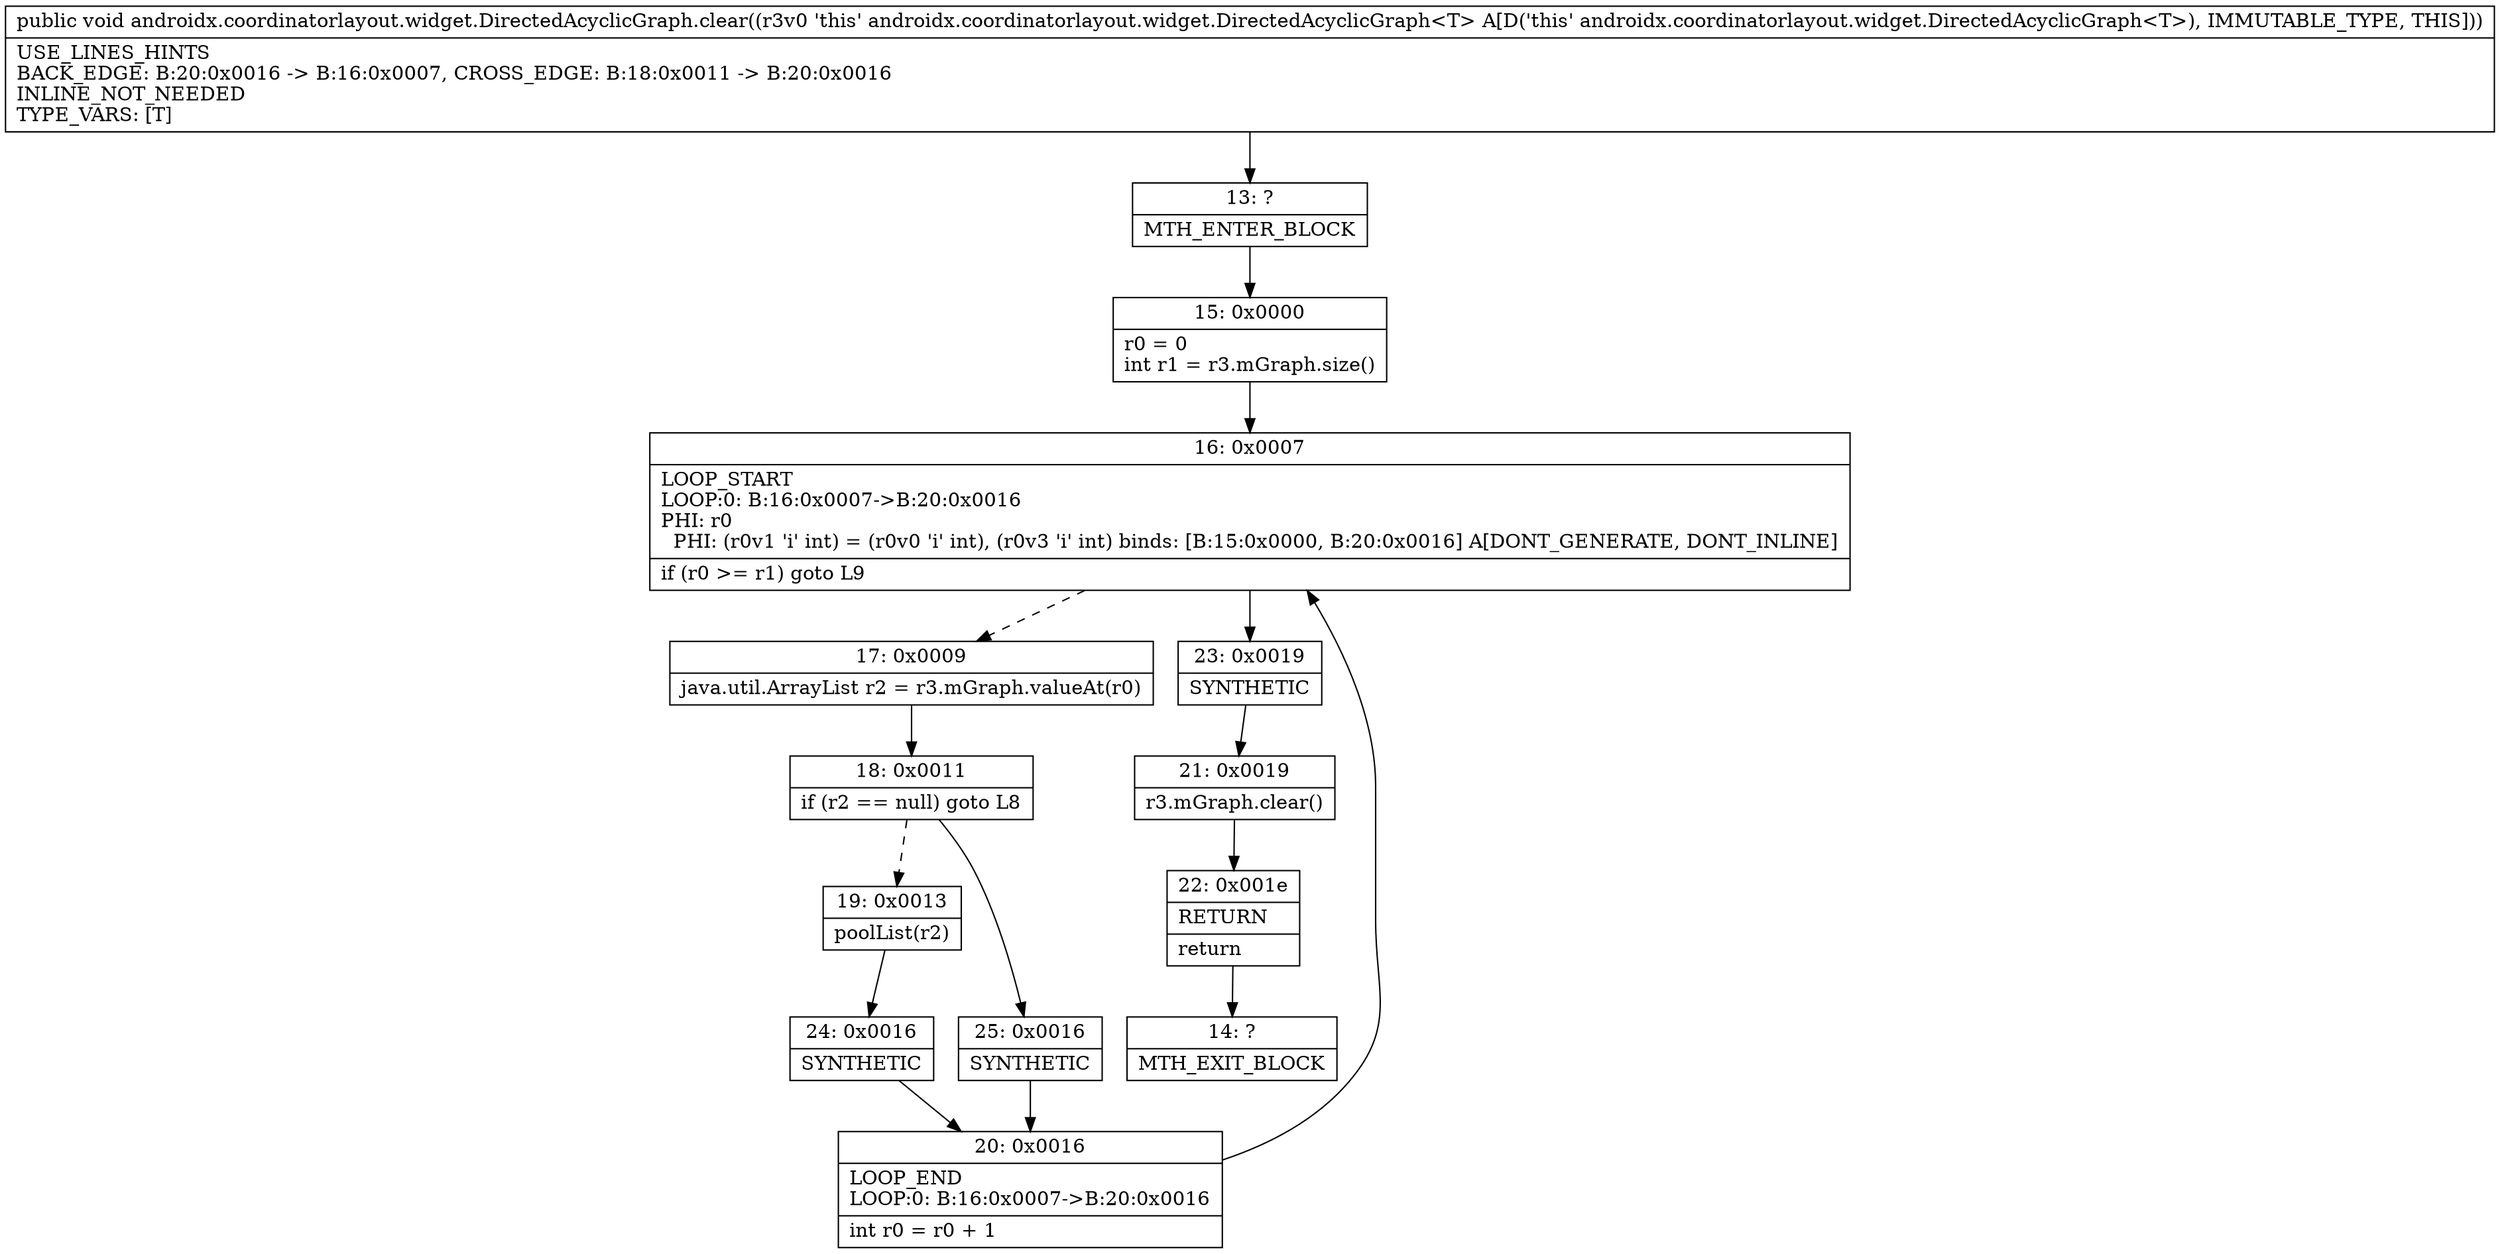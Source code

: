 digraph "CFG forandroidx.coordinatorlayout.widget.DirectedAcyclicGraph.clear()V" {
Node_13 [shape=record,label="{13\:\ ?|MTH_ENTER_BLOCK\l}"];
Node_15 [shape=record,label="{15\:\ 0x0000|r0 = 0\lint r1 = r3.mGraph.size()\l}"];
Node_16 [shape=record,label="{16\:\ 0x0007|LOOP_START\lLOOP:0: B:16:0x0007\-\>B:20:0x0016\lPHI: r0 \l  PHI: (r0v1 'i' int) = (r0v0 'i' int), (r0v3 'i' int) binds: [B:15:0x0000, B:20:0x0016] A[DONT_GENERATE, DONT_INLINE]\l|if (r0 \>= r1) goto L9\l}"];
Node_17 [shape=record,label="{17\:\ 0x0009|java.util.ArrayList r2 = r3.mGraph.valueAt(r0)\l}"];
Node_18 [shape=record,label="{18\:\ 0x0011|if (r2 == null) goto L8\l}"];
Node_19 [shape=record,label="{19\:\ 0x0013|poolList(r2)\l}"];
Node_24 [shape=record,label="{24\:\ 0x0016|SYNTHETIC\l}"];
Node_20 [shape=record,label="{20\:\ 0x0016|LOOP_END\lLOOP:0: B:16:0x0007\-\>B:20:0x0016\l|int r0 = r0 + 1\l}"];
Node_25 [shape=record,label="{25\:\ 0x0016|SYNTHETIC\l}"];
Node_23 [shape=record,label="{23\:\ 0x0019|SYNTHETIC\l}"];
Node_21 [shape=record,label="{21\:\ 0x0019|r3.mGraph.clear()\l}"];
Node_22 [shape=record,label="{22\:\ 0x001e|RETURN\l|return\l}"];
Node_14 [shape=record,label="{14\:\ ?|MTH_EXIT_BLOCK\l}"];
MethodNode[shape=record,label="{public void androidx.coordinatorlayout.widget.DirectedAcyclicGraph.clear((r3v0 'this' androidx.coordinatorlayout.widget.DirectedAcyclicGraph\<T\> A[D('this' androidx.coordinatorlayout.widget.DirectedAcyclicGraph\<T\>), IMMUTABLE_TYPE, THIS]))  | USE_LINES_HINTS\lBACK_EDGE: B:20:0x0016 \-\> B:16:0x0007, CROSS_EDGE: B:18:0x0011 \-\> B:20:0x0016\lINLINE_NOT_NEEDED\lTYPE_VARS: [T]\l}"];
MethodNode -> Node_13;Node_13 -> Node_15;
Node_15 -> Node_16;
Node_16 -> Node_17[style=dashed];
Node_16 -> Node_23;
Node_17 -> Node_18;
Node_18 -> Node_19[style=dashed];
Node_18 -> Node_25;
Node_19 -> Node_24;
Node_24 -> Node_20;
Node_20 -> Node_16;
Node_25 -> Node_20;
Node_23 -> Node_21;
Node_21 -> Node_22;
Node_22 -> Node_14;
}

